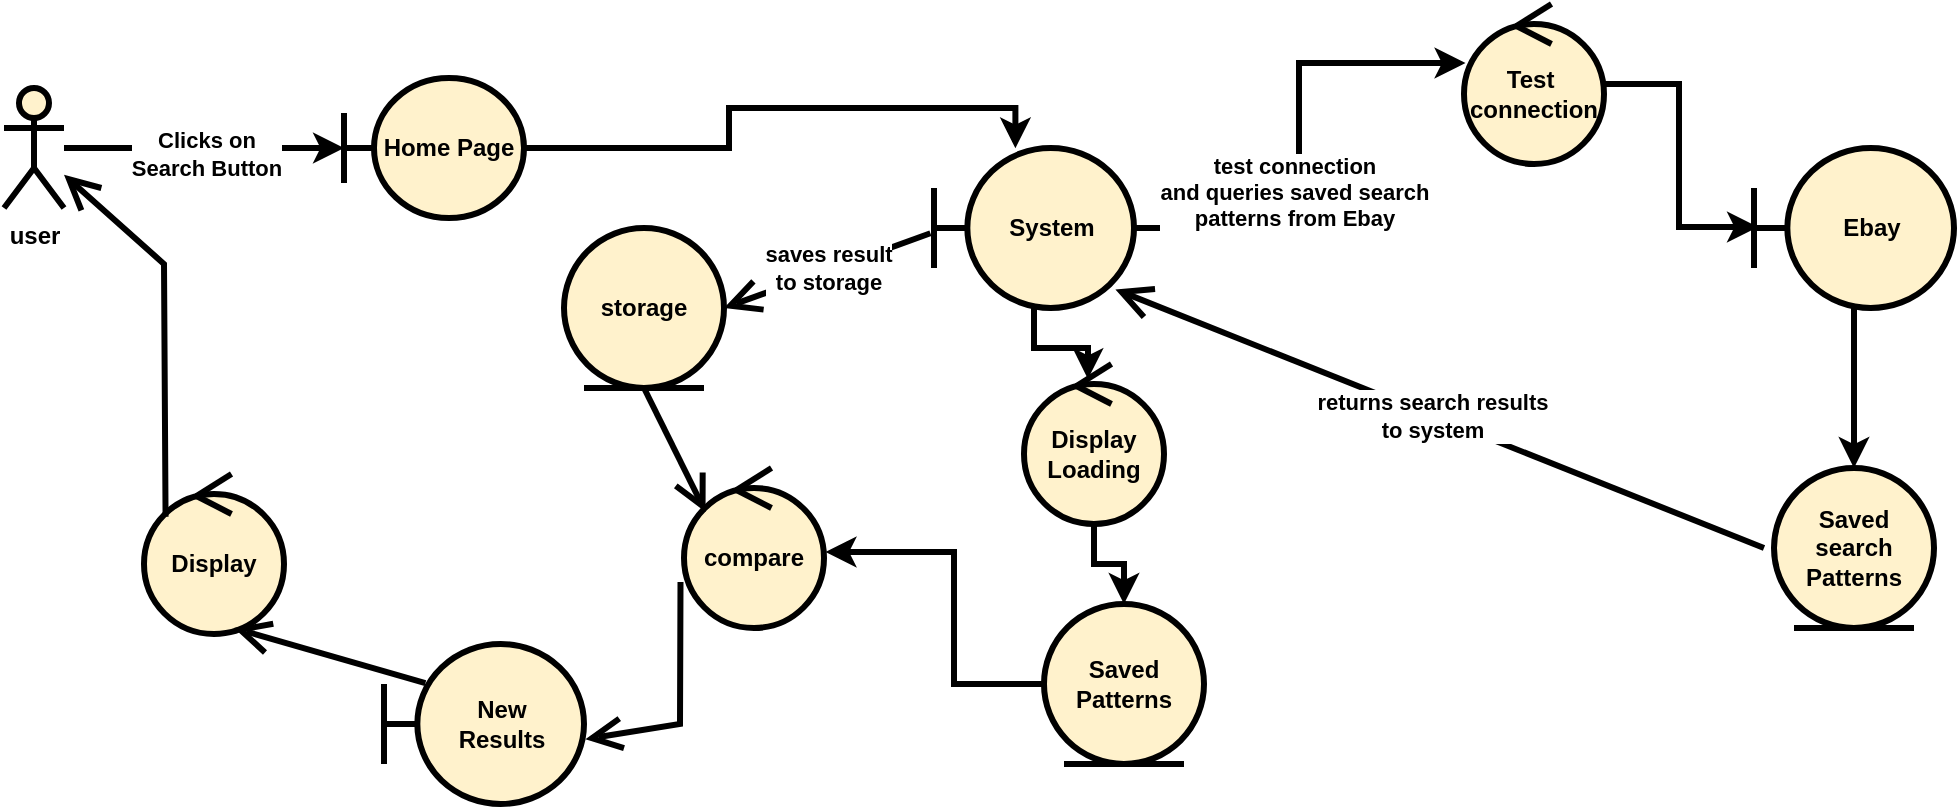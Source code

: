 <mxfile version="18.0.2" pages="5"><diagram id="x_CYEXzW07FHritTX3QK" name="Page-1"><mxGraphModel dx="946" dy="594" grid="1" gridSize="10" guides="1" tooltips="1" connect="1" arrows="1" fold="1" page="1" pageScale="1" pageWidth="1100" pageHeight="850" math="0" shadow="0"><root><mxCell id="0"/><mxCell id="1" parent="0"/><mxCell id="z4g5vHlSGm-Wuk-CDGT--42" style="edgeStyle=orthogonalEdgeStyle;rounded=0;orthogonalLoop=1;jettySize=auto;html=1;strokeWidth=3;" parent="1" source="z4g5vHlSGm-Wuk-CDGT--1" target="z4g5vHlSGm-Wuk-CDGT--2" edge="1"><mxGeometry relative="1" as="geometry"/></mxCell><mxCell id="z4g5vHlSGm-Wuk-CDGT--43" value="Clicks on&lt;br&gt;Search Button" style="edgeLabel;html=1;align=center;verticalAlign=middle;resizable=0;points=[];fontStyle=1" parent="z4g5vHlSGm-Wuk-CDGT--42" vertex="1" connectable="0"><mxGeometry x="0.029" y="-3" relative="1" as="geometry"><mxPoint x="-1" as="offset"/></mxGeometry></mxCell><mxCell id="z4g5vHlSGm-Wuk-CDGT--1" value="user" style="shape=umlActor;verticalLabelPosition=bottom;verticalAlign=top;html=1;strokeWidth=3;fontSize=12;fontStyle=1;fillColor=#fff2cc;strokeColor=#000000;" parent="1" vertex="1"><mxGeometry x="60" y="152" width="30" height="60" as="geometry"/></mxCell><mxCell id="z4g5vHlSGm-Wuk-CDGT--44" style="edgeStyle=orthogonalEdgeStyle;rounded=0;orthogonalLoop=1;jettySize=auto;html=1;entryX=0.407;entryY=0.002;entryDx=0;entryDy=0;entryPerimeter=0;strokeWidth=3;" parent="1" source="z4g5vHlSGm-Wuk-CDGT--2" target="z4g5vHlSGm-Wuk-CDGT--9" edge="1"><mxGeometry relative="1" as="geometry"/></mxCell><mxCell id="z4g5vHlSGm-Wuk-CDGT--2" value="Home Page" style="shape=umlBoundary;whiteSpace=wrap;html=1;strokeWidth=3;fontStyle=1;fillColor=#fff2cc;strokeColor=#000000;" parent="1" vertex="1"><mxGeometry x="230" y="147" width="90" height="70" as="geometry"/></mxCell><mxCell id="z4g5vHlSGm-Wuk-CDGT--5" value="Display" style="ellipse;shape=umlControl;whiteSpace=wrap;html=1;strokeWidth=3;fontStyle=1;fillColor=#fff2cc;strokeColor=#000000;" parent="1" vertex="1"><mxGeometry x="130" y="345" width="70" height="80" as="geometry"/></mxCell><mxCell id="z4g5vHlSGm-Wuk-CDGT--6" value="New&lt;br&gt;Results" style="shape=umlBoundary;whiteSpace=wrap;html=1;strokeWidth=3;fontStyle=1;fillColor=#fff2cc;strokeColor=#000000;" parent="1" vertex="1"><mxGeometry x="250" y="430" width="100" height="80" as="geometry"/></mxCell><mxCell id="z4g5vHlSGm-Wuk-CDGT--37" style="edgeStyle=orthogonalEdgeStyle;rounded=0;orthogonalLoop=1;jettySize=auto;html=1;entryX=1.011;entryY=0.525;entryDx=0;entryDy=0;entryPerimeter=0;exitX=0;exitY=0.5;exitDx=0;exitDy=0;strokeWidth=3;" parent="1" source="z4g5vHlSGm-Wuk-CDGT--7" target="z4g5vHlSGm-Wuk-CDGT--11" edge="1"><mxGeometry relative="1" as="geometry"><Array as="points"><mxPoint x="535" y="450"/><mxPoint x="535" y="384"/></Array></mxGeometry></mxCell><mxCell id="z4g5vHlSGm-Wuk-CDGT--7" value="Saved Patterns" style="ellipse;shape=umlEntity;whiteSpace=wrap;html=1;strokeWidth=3;fontStyle=1;fillColor=#fff2cc;strokeColor=#000000;" parent="1" vertex="1"><mxGeometry x="580" y="410" width="80" height="80" as="geometry"/></mxCell><mxCell id="z4g5vHlSGm-Wuk-CDGT--31" style="edgeStyle=orthogonalEdgeStyle;rounded=0;orthogonalLoop=1;jettySize=auto;html=1;entryX=0.011;entryY=0.369;entryDx=0;entryDy=0;entryPerimeter=0;strokeWidth=3;" parent="1" source="z4g5vHlSGm-Wuk-CDGT--9" target="z4g5vHlSGm-Wuk-CDGT--23" edge="1"><mxGeometry relative="1" as="geometry"/></mxCell><mxCell id="vdr6KGcak5uWgUdlEbpT-2" value="test connection&lt;br&gt;and queries saved search&lt;br&gt;patterns from Ebay" style="edgeLabel;html=1;align=center;verticalAlign=middle;resizable=0;points=[];fontStyle=1" parent="z4g5vHlSGm-Wuk-CDGT--31" vertex="1" connectable="0"><mxGeometry x="-0.186" y="3" relative="1" as="geometry"><mxPoint as="offset"/></mxGeometry></mxCell><mxCell id="qxGPHV0xecfDQKTMEmm0-2" style="edgeStyle=orthogonalEdgeStyle;rounded=0;orthogonalLoop=1;jettySize=auto;html=1;entryX=0.457;entryY=0.094;entryDx=0;entryDy=0;entryPerimeter=0;strokeWidth=3;" parent="1" source="z4g5vHlSGm-Wuk-CDGT--9" target="qxGPHV0xecfDQKTMEmm0-1" edge="1"><mxGeometry relative="1" as="geometry"/></mxCell><mxCell id="z4g5vHlSGm-Wuk-CDGT--9" value="System&lt;span style=&quot;color: rgba(0 , 0 , 0 , 0) ; font-family: monospace ; font-size: 0px&quot;&gt;%3CmxGraphModel%3E%3Croot%3E%3CmxCell%20id%3D%220%22%2F%3E%3CmxCell%20id%3D%221%22%20parent%3D%220%22%2F%3E%3CmxCell%20id%3D%222%22%20value%3D%22Display%22%20style%3D%22ellipse%3Bshape%3DumlControl%3BwhiteSpace%3Dwrap%3Bhtml%3D1%3B%22%20vertex%3D%221%22%20parent%3D%221%22%3E%3CmxGeometry%20x%3D%22110%22%20y%3D%22470%22%20width%3D%2270%22%20height%3D%2280%22%20as%3D%22geometry%22%2F%3E%3C%2FmxCell%3E%3C%2Froot%3E%3C%2FmxGraphModel%3E&lt;/span&gt;" style="shape=umlBoundary;whiteSpace=wrap;html=1;strokeWidth=3;fontStyle=1;fillColor=#fff2cc;strokeColor=#000000;" parent="1" vertex="1"><mxGeometry x="525" y="182" width="100" height="80" as="geometry"/></mxCell><mxCell id="z4g5vHlSGm-Wuk-CDGT--11" value="compare" style="ellipse;shape=umlControl;whiteSpace=wrap;html=1;strokeWidth=3;fontStyle=1;fillColor=#fff2cc;strokeColor=#000000;" parent="1" vertex="1"><mxGeometry x="400" y="342" width="70" height="80" as="geometry"/></mxCell><mxCell id="z4g5vHlSGm-Wuk-CDGT--21" value="Saved&lt;br&gt;search Patterns" style="ellipse;shape=umlEntity;whiteSpace=wrap;html=1;strokeWidth=3;fontStyle=1;fillColor=#fff2cc;strokeColor=#000000;" parent="1" vertex="1"><mxGeometry x="945" y="342" width="80" height="80" as="geometry"/></mxCell><mxCell id="z4g5vHlSGm-Wuk-CDGT--30" style="edgeStyle=orthogonalEdgeStyle;rounded=0;orthogonalLoop=1;jettySize=auto;html=1;entryX=0.02;entryY=0.494;entryDx=0;entryDy=0;entryPerimeter=0;strokeWidth=3;" parent="1" source="z4g5vHlSGm-Wuk-CDGT--23" target="z4g5vHlSGm-Wuk-CDGT--26" edge="1"><mxGeometry relative="1" as="geometry"/></mxCell><mxCell id="z4g5vHlSGm-Wuk-CDGT--23" value="Test&amp;nbsp;&lt;br&gt;connection" style="ellipse;shape=umlControl;whiteSpace=wrap;html=1;strokeWidth=3;fontStyle=1;fillColor=#fff2cc;strokeColor=#000000;" parent="1" vertex="1"><mxGeometry x="790" y="110" width="70" height="80" as="geometry"/></mxCell><mxCell id="z4g5vHlSGm-Wuk-CDGT--29" style="edgeStyle=orthogonalEdgeStyle;rounded=0;orthogonalLoop=1;jettySize=auto;html=1;entryX=0.5;entryY=0;entryDx=0;entryDy=0;strokeWidth=3;" parent="1" source="z4g5vHlSGm-Wuk-CDGT--26" target="z4g5vHlSGm-Wuk-CDGT--21" edge="1"><mxGeometry relative="1" as="geometry"/></mxCell><mxCell id="z4g5vHlSGm-Wuk-CDGT--26" value="Ebay" style="shape=umlBoundary;whiteSpace=wrap;html=1;strokeWidth=3;fontStyle=1;fillColor=#fff2cc;strokeColor=#000000;" parent="1" vertex="1"><mxGeometry x="935" y="182" width="100" height="80" as="geometry"/></mxCell><mxCell id="z4g5vHlSGm-Wuk-CDGT--33" value="" style="endArrow=open;endFill=1;endSize=12;html=1;rounded=0;entryX=0.907;entryY=0.884;entryDx=0;entryDy=0;entryPerimeter=0;strokeWidth=3;" parent="1" target="z4g5vHlSGm-Wuk-CDGT--9" edge="1"><mxGeometry width="160" relative="1" as="geometry"><mxPoint x="940" y="382" as="sourcePoint"/><mxPoint x="890" y="342" as="targetPoint"/></mxGeometry></mxCell><mxCell id="z4g5vHlSGm-Wuk-CDGT--34" value="returns search results&lt;br&gt;to system" style="edgeLabel;html=1;align=center;verticalAlign=middle;resizable=0;points=[];fontStyle=1" parent="z4g5vHlSGm-Wuk-CDGT--33" vertex="1" connectable="0"><mxGeometry x="0.029" relative="1" as="geometry"><mxPoint as="offset"/></mxGeometry></mxCell><mxCell id="z4g5vHlSGm-Wuk-CDGT--35" value="storage" style="ellipse;shape=umlEntity;whiteSpace=wrap;html=1;strokeWidth=3;fontStyle=1;fillColor=#fff2cc;strokeColor=#000000;" parent="1" vertex="1"><mxGeometry x="340" y="222" width="80" height="80" as="geometry"/></mxCell><mxCell id="z4g5vHlSGm-Wuk-CDGT--36" value="" style="endArrow=open;endFill=1;endSize=12;html=1;rounded=0;exitX=-0.018;exitY=0.533;exitDx=0;exitDy=0;exitPerimeter=0;entryX=1;entryY=0.5;entryDx=0;entryDy=0;strokeWidth=3;" parent="1" source="z4g5vHlSGm-Wuk-CDGT--9" target="z4g5vHlSGm-Wuk-CDGT--35" edge="1"><mxGeometry width="160" relative="1" as="geometry"><mxPoint x="360" y="400.75" as="sourcePoint"/><mxPoint x="520" y="400.75" as="targetPoint"/></mxGeometry></mxCell><mxCell id="z4g5vHlSGm-Wuk-CDGT--41" value="saves result&lt;br&gt;to storage" style="edgeLabel;html=1;align=center;verticalAlign=middle;resizable=0;points=[];fontStyle=1" parent="z4g5vHlSGm-Wuk-CDGT--36" vertex="1" connectable="0"><mxGeometry x="-0.015" y="-1" relative="1" as="geometry"><mxPoint as="offset"/></mxGeometry></mxCell><mxCell id="z4g5vHlSGm-Wuk-CDGT--38" value="" style="endArrow=open;endFill=1;endSize=12;html=1;rounded=0;exitX=0.5;exitY=1;exitDx=0;exitDy=0;entryX=0.154;entryY=0.275;entryDx=0;entryDy=0;entryPerimeter=0;strokeWidth=3;" parent="1" source="z4g5vHlSGm-Wuk-CDGT--35" target="z4g5vHlSGm-Wuk-CDGT--11" edge="1"><mxGeometry width="160" relative="1" as="geometry"><mxPoint x="400" y="392" as="sourcePoint"/><mxPoint x="280" y="382" as="targetPoint"/></mxGeometry></mxCell><mxCell id="z4g5vHlSGm-Wuk-CDGT--39" value="" style="endArrow=open;endFill=1;endSize=12;html=1;rounded=0;exitX=-0.025;exitY=0.712;exitDx=0;exitDy=0;exitPerimeter=0;entryX=1.007;entryY=0.595;entryDx=0;entryDy=0;entryPerimeter=0;strokeWidth=3;" parent="1" source="z4g5vHlSGm-Wuk-CDGT--11" target="z4g5vHlSGm-Wuk-CDGT--6" edge="1"><mxGeometry width="160" relative="1" as="geometry"><mxPoint x="330" y="472" as="sourcePoint"/><mxPoint x="320" y="412" as="targetPoint"/><Array as="points"><mxPoint x="398" y="470"/></Array></mxGeometry></mxCell><mxCell id="z4g5vHlSGm-Wuk-CDGT--40" value="" style="endArrow=open;endFill=1;endSize=12;html=1;rounded=0;exitX=0.154;exitY=0.267;exitDx=0;exitDy=0;exitPerimeter=0;strokeWidth=3;" parent="1" source="z4g5vHlSGm-Wuk-CDGT--5" target="z4g5vHlSGm-Wuk-CDGT--1" edge="1"><mxGeometry width="160" relative="1" as="geometry"><mxPoint x="237.48" y="582" as="sourcePoint"/><mxPoint x="190" y="452" as="targetPoint"/><Array as="points"><mxPoint x="140" y="240"/></Array></mxGeometry></mxCell><mxCell id="y12i2dQKoH5CqLZZxqid-1" value="" style="endArrow=open;endFill=1;endSize=12;html=1;rounded=0;exitX=0.207;exitY=0.244;exitDx=0;exitDy=0;exitPerimeter=0;strokeWidth=3;" parent="1" source="z4g5vHlSGm-Wuk-CDGT--6" edge="1"><mxGeometry width="160" relative="1" as="geometry"><mxPoint x="230.0" y="576.36" as="sourcePoint"/><mxPoint x="174.924" y="422" as="targetPoint"/></mxGeometry></mxCell><mxCell id="qxGPHV0xecfDQKTMEmm0-3" style="edgeStyle=orthogonalEdgeStyle;rounded=0;orthogonalLoop=1;jettySize=auto;html=1;entryX=0.5;entryY=0;entryDx=0;entryDy=0;strokeWidth=3;" parent="1" source="qxGPHV0xecfDQKTMEmm0-1" target="z4g5vHlSGm-Wuk-CDGT--7" edge="1"><mxGeometry relative="1" as="geometry"/></mxCell><mxCell id="qxGPHV0xecfDQKTMEmm0-1" value="Display&lt;br&gt;Loading" style="ellipse;shape=umlControl;whiteSpace=wrap;html=1;strokeWidth=3;fontStyle=1;fillColor=#fff2cc;strokeColor=#000000;" parent="1" vertex="1"><mxGeometry x="570" y="290" width="70" height="80" as="geometry"/></mxCell></root></mxGraphModel></diagram><diagram id="xZrsAzqMU52ABbMPJ5Lj" name="Page-2"><mxGraphModel dx="3166" dy="1133" grid="1" gridSize="10" guides="1" tooltips="1" connect="1" arrows="1" fold="1" page="1" pageScale="1" pageWidth="1100" pageHeight="850" math="0" shadow="0"><root><mxCell id="0"/><mxCell id="1" parent="0"/><mxCell id="hCvBYXw1CmMRX-Bej5uW-1" style="edgeStyle=orthogonalEdgeStyle;rounded=0;orthogonalLoop=1;jettySize=auto;html=1;strokeColor=#0000FF;strokeWidth=3;fontStyle=1" parent="1" source="hCvBYXw1CmMRX-Bej5uW-3" target="hCvBYXw1CmMRX-Bej5uW-5" edge="1"><mxGeometry relative="1" as="geometry"><Array as="points"><mxPoint x="-240" y="260"/><mxPoint x="-240" y="180"/></Array></mxGeometry></mxCell><mxCell id="hCvBYXw1CmMRX-Bej5uW-2" value="Clicks on&lt;br style=&quot;font-size: 13px;&quot;&gt;Search Button" style="edgeLabel;html=1;align=center;verticalAlign=middle;resizable=0;points=[];fontStyle=1;fontSize=13;" parent="hCvBYXw1CmMRX-Bej5uW-1" vertex="1" connectable="0"><mxGeometry x="0.029" y="-3" relative="1" as="geometry"><mxPoint x="-1" as="offset"/></mxGeometry></mxCell><mxCell id="AaQNMlsfjiNk-7SqnIEy-13" style="edgeStyle=orthogonalEdgeStyle;rounded=0;orthogonalLoop=1;jettySize=auto;html=1;entryX=1.011;entryY=0.531;entryDx=0;entryDy=0;entryPerimeter=0;strokeColor=#0000FF;strokeWidth=3;fontStyle=1" parent="1" source="hCvBYXw1CmMRX-Bej5uW-3" target="hCvBYXw1CmMRX-Bej5uW-6" edge="1"><mxGeometry relative="1" as="geometry"/></mxCell><mxCell id="hCvBYXw1CmMRX-Bej5uW-3" value="user" style="shape=umlActor;verticalLabelPosition=bottom;verticalAlign=top;html=1;fontSize=13;strokeWidth=3;fillColor=#fff2cc;strokeColor=#000000;fontStyle=1" parent="1" vertex="1"><mxGeometry x="-400" y="280" width="30" height="60" as="geometry"/></mxCell><mxCell id="hCvBYXw1CmMRX-Bej5uW-4" style="edgeStyle=orthogonalEdgeStyle;rounded=0;orthogonalLoop=1;jettySize=auto;html=1;entryX=0.407;entryY=0.002;entryDx=0;entryDy=0;entryPerimeter=0;strokeColor=#0000FF;strokeWidth=3;fontStyle=1" parent="1" source="hCvBYXw1CmMRX-Bej5uW-5" target="hCvBYXw1CmMRX-Bej5uW-13" edge="1"><mxGeometry relative="1" as="geometry"/></mxCell><mxCell id="hCvBYXw1CmMRX-Bej5uW-5" value="Home Page" style="shape=umlBoundary;whiteSpace=wrap;html=1;strokeWidth=3;fontStyle=1;fillColor=#fff2cc;strokeColor=#000000;fontSize=13;" parent="1" vertex="1"><mxGeometry x="-210" y="140" width="90" height="70" as="geometry"/></mxCell><mxCell id="AaQNMlsfjiNk-7SqnIEy-6" style="edgeStyle=orthogonalEdgeStyle;rounded=0;orthogonalLoop=1;jettySize=auto;html=1;entryX=0.511;entryY=1.023;entryDx=0;entryDy=0;entryPerimeter=0;strokeColor=#0000FF;strokeWidth=3;" parent="1" source="hCvBYXw1CmMRX-Bej5uW-6" target="hCvBYXw1CmMRX-Bej5uW-17" edge="1"><mxGeometry relative="1" as="geometry"><Array as="points"><mxPoint x="-485" y="620"/><mxPoint x="576" y="620"/></Array></mxGeometry></mxCell><mxCell id="AaQNMlsfjiNk-7SqnIEy-8" value="Close connection with Ebay" style="edgeLabel;html=1;align=center;verticalAlign=middle;resizable=0;points=[];fontStyle=1;fontSize=13;" parent="AaQNMlsfjiNk-7SqnIEy-6" vertex="1" connectable="0"><mxGeometry x="-0.028" y="-2" relative="1" as="geometry"><mxPoint x="-1" as="offset"/></mxGeometry></mxCell><mxCell id="hCvBYXw1CmMRX-Bej5uW-6" value="abort" style="ellipse;shape=umlControl;whiteSpace=wrap;html=1;strokeWidth=3;fontStyle=1;fillColor=#fff2cc;strokeColor=#000000;fontSize=13;" parent="1" vertex="1"><mxGeometry x="-520" y="420" width="70" height="80" as="geometry"/></mxCell><mxCell id="hCvBYXw1CmMRX-Bej5uW-9" value="Saved Patterns" style="ellipse;shape=umlEntity;whiteSpace=wrap;html=1;strokeWidth=3;fontStyle=1;fillColor=#fff2cc;strokeColor=#000000;fontSize=13;" parent="1" vertex="1"><mxGeometry x="40" y="370" width="80" height="80" as="geometry"/></mxCell><mxCell id="hCvBYXw1CmMRX-Bej5uW-12" style="edgeStyle=orthogonalEdgeStyle;rounded=0;orthogonalLoop=1;jettySize=auto;html=1;entryX=0.011;entryY=0.369;entryDx=0;entryDy=0;entryPerimeter=0;strokeColor=#FF3333;strokeWidth=3;" parent="1" source="hCvBYXw1CmMRX-Bej5uW-13" target="hCvBYXw1CmMRX-Bej5uW-17" edge="1"><mxGeometry relative="1" as="geometry"/></mxCell><mxCell id="AaQNMlsfjiNk-7SqnIEy-4" style="edgeStyle=orthogonalEdgeStyle;rounded=0;orthogonalLoop=1;jettySize=auto;html=1;entryX=1.027;entryY=0.604;entryDx=0;entryDy=0;entryPerimeter=0;strokeColor=#0000FF;strokeWidth=3;fontStyle=1;exitX=0.719;exitY=0.979;exitDx=0;exitDy=0;exitPerimeter=0;" parent="1" source="hCvBYXw1CmMRX-Bej5uW-13" target="AaQNMlsfjiNk-7SqnIEy-3" edge="1"><mxGeometry relative="1" as="geometry"><Array as="points"><mxPoint x="382" y="335"/><mxPoint x="410" y="335"/><mxPoint x="410" y="418"/></Array></mxGeometry></mxCell><mxCell id="hCvBYXw1CmMRX-Bej5uW-13" value="System" style="shape=umlBoundary;whiteSpace=wrap;html=1;strokeWidth=3;fontStyle=1;fillColor=#fff2cc;strokeColor=#000000;fontSize=13;" parent="1" vertex="1"><mxGeometry x="310" y="220" width="100" height="80" as="geometry"/></mxCell><mxCell id="hCvBYXw1CmMRX-Bej5uW-16" style="edgeStyle=orthogonalEdgeStyle;rounded=0;orthogonalLoop=1;jettySize=auto;html=1;entryX=0.6;entryY=0;entryDx=0;entryDy=0;entryPerimeter=0;strokeColor=#66CC00;strokeWidth=3;" parent="1" source="hCvBYXw1CmMRX-Bej5uW-17" target="hCvBYXw1CmMRX-Bej5uW-19" edge="1"><mxGeometry relative="1" as="geometry"><mxPoint x="720" y="280" as="targetPoint"/></mxGeometry></mxCell><mxCell id="9VOhf2wVvMzyH093N7_0-1" value="system queries&amp;nbsp;&lt;br style=&quot;font-size: 13px;&quot;&gt;saved search patterns&amp;nbsp;&lt;br style=&quot;font-size: 13px;&quot;&gt;from Ebay" style="edgeLabel;html=1;align=center;verticalAlign=middle;resizable=0;points=[];fontStyle=1;fontSize=13;" parent="hCvBYXw1CmMRX-Bej5uW-16" vertex="1" connectable="0"><mxGeometry x="-0.221" y="-1" relative="1" as="geometry"><mxPoint x="-1" as="offset"/></mxGeometry></mxCell><mxCell id="AaQNMlsfjiNk-7SqnIEy-9" style="edgeStyle=orthogonalEdgeStyle;rounded=0;orthogonalLoop=1;jettySize=auto;html=1;entryX=1.007;entryY=0.445;entryDx=0;entryDy=0;entryPerimeter=0;strokeColor=#FF3333;strokeWidth=3;" parent="1" source="hCvBYXw1CmMRX-Bej5uW-17" target="hCvBYXw1CmMRX-Bej5uW-30" edge="1"><mxGeometry relative="1" as="geometry"><Array as="points"><mxPoint x="510" y="190"/><mxPoint x="510" y="546"/></Array></mxGeometry></mxCell><mxCell id="AaQNMlsfjiNk-7SqnIEy-10" value="Due to no connection, system aborts&amp;nbsp;" style="edgeLabel;html=1;align=center;verticalAlign=middle;resizable=0;points=[];fontStyle=1;fontSize=13;" parent="AaQNMlsfjiNk-7SqnIEy-9" vertex="1" connectable="0"><mxGeometry x="0.32" y="3" relative="1" as="geometry"><mxPoint x="-1" as="offset"/></mxGeometry></mxCell><mxCell id="hCvBYXw1CmMRX-Bej5uW-17" value="Test&amp;nbsp;&lt;br style=&quot;font-size: 11px;&quot;&gt;connection" style="ellipse;shape=umlControl;whiteSpace=wrap;html=1;strokeWidth=3;fontStyle=1;fillColor=#fff2cc;strokeColor=#000000;fontSize=11;" parent="1" vertex="1"><mxGeometry x="540" y="150" width="70" height="80" as="geometry"/></mxCell><mxCell id="9VOhf2wVvMzyH093N7_0-4" style="edgeStyle=orthogonalEdgeStyle;rounded=0;orthogonalLoop=1;jettySize=auto;html=1;entryX=1.011;entryY=0.633;entryDx=0;entryDy=0;entryPerimeter=0;strokeColor=#66CC00;strokeWidth=3;" parent="1" source="hCvBYXw1CmMRX-Bej5uW-19" target="9VOhf2wVvMzyH093N7_0-2" edge="1"><mxGeometry relative="1" as="geometry"/></mxCell><mxCell id="hCvBYXw1CmMRX-Bej5uW-19" value="Ebay" style="shape=umlBoundary;whiteSpace=wrap;html=1;strokeWidth=3;fontStyle=1;fillColor=#fff2cc;strokeColor=#000000;fontSize=13;" parent="1" vertex="1"><mxGeometry x="670" y="290" width="100" height="80" as="geometry"/></mxCell><mxCell id="hCvBYXw1CmMRX-Bej5uW-22" value="storage" style="ellipse;shape=umlEntity;whiteSpace=wrap;html=1;strokeWidth=3;fontStyle=1;fillColor=#fff2cc;strokeColor=#000000;fontSize=13;" parent="1" vertex="1"><mxGeometry x="40" y="220" width="80" height="80" as="geometry"/></mxCell><mxCell id="hCvBYXw1CmMRX-Bej5uW-23" value="" style="endArrow=open;endFill=1;endSize=12;html=1;rounded=0;exitX=-0.018;exitY=0.533;exitDx=0;exitDy=0;exitPerimeter=0;entryX=1;entryY=0.5;entryDx=0;entryDy=0;strokeWidth=3;fontStyle=1" parent="1" source="hCvBYXw1CmMRX-Bej5uW-13" target="hCvBYXw1CmMRX-Bej5uW-22" edge="1"><mxGeometry width="160" relative="1" as="geometry"><mxPoint x="-20" y="523.75" as="sourcePoint"/><mxPoint x="140" y="523.75" as="targetPoint"/></mxGeometry></mxCell><mxCell id="hCvBYXw1CmMRX-Bej5uW-24" value="saves result&lt;br style=&quot;font-size: 13px;&quot;&gt;to storage" style="edgeLabel;html=1;align=center;verticalAlign=middle;resizable=0;points=[];fontStyle=1;fontSize=13;" parent="hCvBYXw1CmMRX-Bej5uW-23" vertex="1" connectable="0"><mxGeometry x="-0.015" y="-1" relative="1" as="geometry"><mxPoint as="offset"/></mxGeometry></mxCell><mxCell id="hCvBYXw1CmMRX-Bej5uW-27" value="" style="endArrow=open;endFill=1;endSize=12;html=1;rounded=0;entryX=0.005;entryY=0.322;entryDx=0;entryDy=0;entryPerimeter=0;strokeColor=#0000FF;strokeWidth=3;fontStyle=1" parent="1" source="hCvBYXw1CmMRX-Bej5uW-6" target="hCvBYXw1CmMRX-Bej5uW-5" edge="1"><mxGeometry width="160" relative="1" as="geometry"><mxPoint x="-142.52" y="705" as="sourcePoint"/><mxPoint x="-190" y="575" as="targetPoint"/><Array as="points"><mxPoint x="-485" y="163"/></Array></mxGeometry></mxCell><mxCell id="hCvBYXw1CmMRX-Bej5uW-28" value="" style="endArrow=open;endFill=1;endSize=12;html=1;rounded=0;exitX=0.419;exitY=0.014;exitDx=0;exitDy=0;exitPerimeter=0;strokeColor=#0000FF;strokeWidth=3;" parent="1" source="hCvBYXw1CmMRX-Bej5uW-30" target="AaQNMlsfjiNk-7SqnIEy-11" edge="1"><mxGeometry width="160" relative="1" as="geometry"><mxPoint x="-30" y="595" as="sourcePoint"/><mxPoint x="-100" y="512" as="targetPoint"/></mxGeometry></mxCell><mxCell id="hCvBYXw1CmMRX-Bej5uW-29" value="No search patterns found" style="ellipse;shape=umlControl;whiteSpace=wrap;html=1;strokeWidth=3;fontStyle=1;fillColor=#fff2cc;strokeColor=#000000;fontSize=11;" parent="1" vertex="1"><mxGeometry x="-110" y="320" width="70" height="80" as="geometry"/></mxCell><mxCell id="hCvBYXw1CmMRX-Bej5uW-30" value="Error&amp;nbsp;&lt;br style=&quot;font-size: 13px;&quot;&gt;Message" style="shape=umlBoundary;whiteSpace=wrap;html=1;strokeWidth=3;fontStyle=1;fillColor=#fff2cc;strokeColor=#000000;fontSize=13;" parent="1" vertex="1"><mxGeometry x="-210" y="510" width="100" height="80" as="geometry"/></mxCell><mxCell id="hCvBYXw1CmMRX-Bej5uW-31" value="" style="endArrow=open;endFill=1;endSize=12;html=1;rounded=0;exitX=-0.025;exitY=0.617;exitDx=0;exitDy=0;exitPerimeter=0;entryX=0.59;entryY=-0.004;entryDx=0;entryDy=0;entryPerimeter=0;strokeColor=#0000FF;strokeWidth=3;fontStyle=1" parent="1" source="hCvBYXw1CmMRX-Bej5uW-29" target="hCvBYXw1CmMRX-Bej5uW-30" edge="1"><mxGeometry width="160" relative="1" as="geometry"><mxPoint x="40.3" y="576.2" as="sourcePoint"/><mxPoint x="21.0" y="523.8" as="targetPoint"/></mxGeometry></mxCell><mxCell id="hCvBYXw1CmMRX-Bej5uW-32" value="" style="endArrow=open;endFill=1;endSize=12;html=1;rounded=0;entryX=1.029;entryY=0.555;entryDx=0;entryDy=0;entryPerimeter=0;exitX=0;exitY=0.5;exitDx=0;exitDy=0;strokeColor=#0000FF;strokeWidth=3;fontStyle=1" parent="1" source="hCvBYXw1CmMRX-Bej5uW-9" target="hCvBYXw1CmMRX-Bej5uW-29" edge="1"><mxGeometry width="160" relative="1" as="geometry"><mxPoint x="239" y="658.1" as="sourcePoint"/><mxPoint x="150" y="641.9" as="targetPoint"/></mxGeometry></mxCell><mxCell id="AaQNMlsfjiNk-7SqnIEy-5" style="edgeStyle=orthogonalEdgeStyle;rounded=0;orthogonalLoop=1;jettySize=auto;html=1;strokeColor=#0000FF;strokeWidth=3;fontStyle=1" parent="1" source="AaQNMlsfjiNk-7SqnIEy-3" target="hCvBYXw1CmMRX-Bej5uW-9" edge="1"><mxGeometry relative="1" as="geometry"/></mxCell><mxCell id="AaQNMlsfjiNk-7SqnIEy-3" value="Display&lt;br style=&quot;font-size: 13px;&quot;&gt;Loading" style="ellipse;shape=umlControl;whiteSpace=wrap;html=1;strokeWidth=3;fontStyle=1;fillColor=#fff2cc;strokeColor=#000000;fontSize=13;" parent="1" vertex="1"><mxGeometry x="300" y="370" width="70" height="80" as="geometry"/></mxCell><mxCell id="AaQNMlsfjiNk-7SqnIEy-11" value="Ask user to abort" style="ellipse;shape=umlControl;whiteSpace=wrap;html=1;strokeWidth=3;fontStyle=1;fillColor=#fff2cc;strokeColor=#000000;fontSize=13;" parent="1" vertex="1"><mxGeometry x="-320" y="370" width="70" height="80" as="geometry"/></mxCell><mxCell id="AaQNMlsfjiNk-7SqnIEy-12" value="" style="endArrow=open;endFill=1;endSize=12;html=1;rounded=0;exitX=0.207;exitY=0.234;exitDx=0;exitDy=0;exitPerimeter=0;entryX=1;entryY=1;entryDx=0;entryDy=0;entryPerimeter=0;strokeColor=#0000FF;strokeWidth=3;fontStyle=1" parent="1" source="AaQNMlsfjiNk-7SqnIEy-11" target="hCvBYXw1CmMRX-Bej5uW-3" edge="1"><mxGeometry width="160" relative="1" as="geometry"><mxPoint x="-240.0" y="500.0" as="sourcePoint"/><mxPoint x="-219.9" y="353.64" as="targetPoint"/></mxGeometry></mxCell><mxCell id="9VOhf2wVvMzyH093N7_0-5" style="edgeStyle=orthogonalEdgeStyle;rounded=0;orthogonalLoop=1;jettySize=auto;html=1;entryX=0.57;entryY=1.039;entryDx=0;entryDy=0;entryPerimeter=0;strokeColor=#66CC00;strokeWidth=3;" parent="1" source="9VOhf2wVvMzyH093N7_0-2" target="hCvBYXw1CmMRX-Bej5uW-30" edge="1"><mxGeometry relative="1" as="geometry"><Array as="points"><mxPoint x="665" y="710"/><mxPoint x="-153" y="710"/></Array></mxGeometry></mxCell><mxCell id="9VOhf2wVvMzyH093N7_0-6" value="Aborts and display message to user" style="edgeLabel;html=1;align=center;verticalAlign=middle;resizable=0;points=[];fontStyle=1;fontSize=13;" parent="9VOhf2wVvMzyH093N7_0-5" vertex="1" connectable="0"><mxGeometry x="-0.019" y="1" relative="1" as="geometry"><mxPoint x="-1" as="offset"/></mxGeometry></mxCell><mxCell id="9VOhf2wVvMzyH093N7_0-2" value="display&lt;br style=&quot;font-size: 11px;&quot;&gt;Failed connection to Ebay" style="ellipse;shape=umlControl;whiteSpace=wrap;html=1;strokeWidth=3;fontStyle=1;fillColor=#fff2cc;strokeColor=#000000;fontSize=11;" parent="1" vertex="1"><mxGeometry x="630" y="420" width="70" height="80" as="geometry"/></mxCell></root></mxGraphModel></diagram><diagram id="l79FYOkQedztVtz-gHLU" name="Page-3"><mxGraphModel dx="2066" dy="1133" grid="1" gridSize="10" guides="1" tooltips="1" connect="1" arrows="1" fold="1" page="1" pageScale="1" pageWidth="1100" pageHeight="850" math="0" shadow="0"><root><mxCell id="0"/><mxCell id="1" parent="0"/><mxCell id="xkl-Z36JtMKW6QRnXXfs-1" value="SearchPattern" style="swimlane;childLayout=stackLayout;horizontal=1;startSize=30;horizontalStack=0;rounded=1;fontSize=16;fontStyle=1;strokeWidth=2;resizeParent=0;resizeLast=1;shadow=0;dashed=0;align=center;" parent="1" vertex="1"><mxGeometry x="80" y="80" width="520" height="480" as="geometry"/></mxCell><mxCell id="xkl-Z36JtMKW6QRnXXfs-2" value="&#10;    + name: String&#10;&#10;    + keywords: String&#10;&#10;    + category: enum(All Categories,&#10;                                    Antique,&#10;                                    Art,&#10;                                    Baby,&#10;                                    Books,&#10;                                    Business &amp; Industrial,&#10;                                    cameras &amp; Photo,&#10;                                    Cell Phones  &amp; Accessories,&#10;                                    Coins &amp; Paper Money,&#10;                                    Collectibles )&#10;&#10;    + condition: enum(New, Used, not specified)&#10;&#10;    + price: pair( int, int )&#10;    &#10;    + delivery: enum(free shipping, expedited shipping, free in-store pickup)&#10;&#10;    + itemLocation: enum(Worldwide, US only, north America, on Ebay.com)&#10;&#10;    + lastUpdateTime: LocalTime" style="align=left;strokeColor=none;fillColor=none;spacingLeft=4;fontSize=14;verticalAlign=top;resizable=0;rotatable=0;part=1;fontStyle=1" parent="xkl-Z36JtMKW6QRnXXfs-1" vertex="1"><mxGeometry y="30" width="520" height="450" as="geometry"/></mxCell><mxCell id="xkl-Z36JtMKW6QRnXXfs-18" value="SearchResult" style="swimlane;childLayout=stackLayout;horizontal=1;startSize=30;horizontalStack=0;rounded=1;fontSize=16;fontStyle=1;strokeWidth=2;resizeParent=0;resizeLast=1;shadow=0;dashed=0;align=center;" parent="1" vertex="1"><mxGeometry x="870" y="226.25" width="460" height="187.5" as="geometry"/></mxCell><mxCell id="xkl-Z36JtMKW6QRnXXfs-19" value="&#10;    + columnName: {&quot;#&quot;, &quot;Title&quot;, &quot;Price&quot;, &quot;Current bid&quot;, &quot;Shipping&quot;}&#10;&#10;    + allResults: String [ ] [ ]&#10;&#10;    + patternToResult: Map&lt; String, String [ ] [ ] &gt;&#10;&#10;    + currentSearchPattern: String&#10;&#10;&#10;&#10;    " style="align=left;strokeColor=none;fillColor=none;spacingLeft=4;fontSize=14;verticalAlign=top;resizable=0;rotatable=0;part=1;fontStyle=1" parent="xkl-Z36JtMKW6QRnXXfs-18" vertex="1"><mxGeometry y="30" width="460" height="157.5" as="geometry"/></mxCell><mxCell id="T53NO4S2abZzGKsMd6KR-1" value="Relation" style="endArrow=open;html=1;endSize=12;startArrow=diamondThin;startSize=14;startFill=0;edgeStyle=orthogonalEdgeStyle;rounded=0;fontSize=13;strokeColor=#000000;strokeWidth=3;exitX=0.001;exitY=0.455;exitDx=0;exitDy=0;exitPerimeter=0;entryX=0.999;entryY=0.488;entryDx=0;entryDy=0;entryPerimeter=0;" parent="1" source="xkl-Z36JtMKW6QRnXXfs-19" target="xkl-Z36JtMKW6QRnXXfs-2" edge="1"><mxGeometry relative="1" as="geometry"><mxPoint x="630" y="380" as="sourcePoint"/><mxPoint x="790" y="380" as="targetPoint"/></mxGeometry></mxCell><mxCell id="T53NO4S2abZzGKsMd6KR-2" value="0..n" style="edgeLabel;resizable=0;html=1;align=left;verticalAlign=top;fontSize=13;strokeColor=#000000;strokeWidth=3;" parent="T53NO4S2abZzGKsMd6KR-1" connectable="0" vertex="1"><mxGeometry x="-1" relative="1" as="geometry"><mxPoint x="-46" as="offset"/></mxGeometry></mxCell><mxCell id="T53NO4S2abZzGKsMd6KR-3" value="1" style="edgeLabel;resizable=0;html=1;align=right;verticalAlign=top;fontSize=13;strokeColor=#000000;strokeWidth=3;" parent="T53NO4S2abZzGKsMd6KR-1" connectable="0" vertex="1"><mxGeometry x="1" relative="1" as="geometry"><mxPoint x="41" as="offset"/></mxGeometry></mxCell></root></mxGraphModel></diagram><diagram id="eKSf14rq6ooXVW303h6K" name="Page-4"><mxGraphModel dx="946" dy="594" grid="1" gridSize="10" guides="1" tooltips="1" connect="1" arrows="1" fold="1" page="1" pageScale="1" pageWidth="1100" pageHeight="850" math="0" shadow="0"><root><mxCell id="0"/><mxCell id="1" parent="0"/><mxCell id="HKus8SUsYNEm6CpB1HHQ-1" value="" style="shape=umlActor;verticalLabelPosition=bottom;verticalAlign=top;html=1;fontStyle=1;fontSize=13;strokeWidth=3;fillColor=#fff2cc;strokeColor=#000000;shadow=0;sketch=0;" parent="1" vertex="1"><mxGeometry x="80" y="350" width="30" height="60" as="geometry"/></mxCell><mxCell id="HKus8SUsYNEm6CpB1HHQ-2" value="Search&lt;br style=&quot;font-size: 13px;&quot;&gt;Result&lt;br style=&quot;font-size: 13px;&quot;&gt;Window" style="shape=umlBoundary;whiteSpace=wrap;html=1;fontStyle=1;fontSize=13;fillColor=#fff2cc;strokeColor=#000000;strokeWidth=3;" parent="1" vertex="1"><mxGeometry x="220" y="230" width="110" height="90" as="geometry"/></mxCell><mxCell id="HKus8SUsYNEm6CpB1HHQ-3" value="compare&lt;br&gt;fresh&lt;br&gt;results" style="ellipse;shape=umlControl;whiteSpace=wrap;html=1;fontStyle=1;fontSize=13;fillColor=#fff2cc;strokeColor=#000000;strokeWidth=3;" parent="1" vertex="1"><mxGeometry x="560" y="110" width="70" height="80" as="geometry"/></mxCell><mxCell id="HKus8SUsYNEm6CpB1HHQ-4" value="Test&amp;nbsp;&lt;br style=&quot;font-size: 13px;&quot;&gt;connection" style="ellipse;shape=umlControl;whiteSpace=wrap;html=1;fontStyle=1;fontSize=13;fillColor=#fff2cc;strokeColor=#000000;strokeWidth=3;" parent="1" vertex="1"><mxGeometry x="780" y="420" width="90" height="100" as="geometry"/></mxCell><mxCell id="HKus8SUsYNEm6CpB1HHQ-5" value="storage" style="ellipse;shape=umlEntity;whiteSpace=wrap;html=1;fontStyle=1;fontSize=13;fillColor=#fff2cc;strokeColor=#000000;strokeWidth=3;" parent="1" vertex="1"><mxGeometry x="680" y="130" width="80" height="80" as="geometry"/></mxCell><mxCell id="HKus8SUsYNEm6CpB1HHQ-6" value="System" style="ellipse;shape=umlEntity;whiteSpace=wrap;html=1;fontStyle=1;fontSize=13;fillColor=#fff2cc;strokeColor=#000000;strokeWidth=3;" parent="1" vertex="1"><mxGeometry x="570" y="370" width="95" height="90" as="geometry"/></mxCell><mxCell id="HKus8SUsYNEm6CpB1HHQ-7" value="eBay" style="ellipse;shape=umlEntity;whiteSpace=wrap;html=1;fontStyle=1;fontSize=13;fillColor=#fff2cc;strokeColor=#000000;strokeWidth=3;sketch=0;shadow=0;" parent="1" vertex="1"><mxGeometry x="980" y="480" width="80" height="80" as="geometry"/></mxCell><mxCell id="HKus8SUsYNEm6CpB1HHQ-8" value="New&amp;nbsp;&lt;br style=&quot;font-size: 13px;&quot;&gt;Results" style="ellipse;shape=umlEntity;whiteSpace=wrap;html=1;fontStyle=1;fontSize=13;fillColor=#fff2cc;strokeColor=#000000;strokeWidth=3;" parent="1" vertex="1"><mxGeometry x="400" y="110" width="80" height="80" as="geometry"/></mxCell><mxCell id="HKus8SUsYNEm6CpB1HHQ-9" value="" style="endArrow=classic;html=1;rounded=0;entryX=-0.037;entryY=0.545;entryDx=0;entryDy=0;entryPerimeter=0;fontStyle=1;fontSize=13;strokeWidth=3;" parent="1" target="HKus8SUsYNEm6CpB1HHQ-2" edge="1"><mxGeometry width="50" height="50" relative="1" as="geometry"><mxPoint x="100" y="340" as="sourcePoint"/><mxPoint x="240" y="350" as="targetPoint"/></mxGeometry></mxCell><mxCell id="E3Oao_axTitnlUc8b2IM-1" value="Clicks on &lt;br style=&quot;font-size: 13px;&quot;&gt;search Button" style="edgeLabel;html=1;align=center;verticalAlign=middle;resizable=0;points=[];fontStyle=1;fontSize=13;" parent="HKus8SUsYNEm6CpB1HHQ-9" vertex="1" connectable="0"><mxGeometry x="-0.072" y="-3" relative="1" as="geometry"><mxPoint as="offset"/></mxGeometry></mxCell><mxCell id="HKus8SUsYNEm6CpB1HHQ-10" value="" style="endArrow=classic;html=1;rounded=0;exitX=0.979;exitY=0.729;exitDx=0;exitDy=0;exitPerimeter=0;entryX=0;entryY=0;entryDx=0;entryDy=0;fontStyle=1;fontSize=13;strokeWidth=3;" parent="1" source="HKus8SUsYNEm6CpB1HHQ-2" target="HKus8SUsYNEm6CpB1HHQ-6" edge="1"><mxGeometry width="50" height="50" relative="1" as="geometry"><mxPoint x="460.33" y="460" as="sourcePoint"/><mxPoint x="630" y="338.15" as="targetPoint"/></mxGeometry></mxCell><mxCell id="HKus8SUsYNEm6CpB1HHQ-11" value="" style="endArrow=classic;html=1;rounded=0;exitX=1;exitY=0.5;exitDx=0;exitDy=0;fontStyle=1;fontSize=13;entryX=0.004;entryY=0.457;entryDx=0;entryDy=0;entryPerimeter=0;strokeWidth=3;" parent="1" source="HKus8SUsYNEm6CpB1HHQ-6" target="HKus8SUsYNEm6CpB1HHQ-4" edge="1"><mxGeometry width="50" height="50" relative="1" as="geometry"><mxPoint x="671.39" y="460" as="sourcePoint"/><mxPoint x="740" y="480" as="targetPoint"/></mxGeometry></mxCell><mxCell id="HKus8SUsYNEm6CpB1HHQ-12" value="" style="endArrow=classic;html=1;rounded=0;entryX=0;entryY=0.5;entryDx=0;entryDy=0;exitX=1.011;exitY=0.68;exitDx=0;exitDy=0;exitPerimeter=0;fontStyle=1;fontSize=13;strokeWidth=3;" parent="1" source="HKus8SUsYNEm6CpB1HHQ-4" target="HKus8SUsYNEm6CpB1HHQ-7" edge="1"><mxGeometry width="50" height="50" relative="1" as="geometry"><mxPoint x="470" y="800" as="sourcePoint"/><mxPoint x="520" y="750" as="targetPoint"/></mxGeometry></mxCell><mxCell id="HKus8SUsYNEm6CpB1HHQ-13" value="Return &lt;br style=&quot;font-size: 13px;&quot;&gt;results" style="ellipse;shape=umlControl;whiteSpace=wrap;html=1;fontStyle=1;fontSize=13;fillColor=#fff2cc;strokeColor=#000000;strokeWidth=3;" parent="1" vertex="1"><mxGeometry x="880" y="310" width="80" height="90" as="geometry"/></mxCell><mxCell id="HKus8SUsYNEm6CpB1HHQ-14" value="" style="endArrow=classic;html=1;rounded=0;exitX=0.264;exitY=0.03;exitDx=0;exitDy=0;exitPerimeter=0;fontStyle=1;fontSize=13;strokeWidth=3;" parent="1" source="HKus8SUsYNEm6CpB1HHQ-7" target="HKus8SUsYNEm6CpB1HHQ-13" edge="1"><mxGeometry width="50" height="50" relative="1" as="geometry"><mxPoint x="900" y="390" as="sourcePoint"/><mxPoint x="950" y="340" as="targetPoint"/></mxGeometry></mxCell><mxCell id="HKus8SUsYNEm6CpB1HHQ-15" value="" style="endArrow=classic;html=1;rounded=0;entryX=1;entryY=0;entryDx=0;entryDy=0;fontStyle=1;fontSize=13;strokeWidth=3;" parent="1" source="HKus8SUsYNEm6CpB1HHQ-13" target="HKus8SUsYNEm6CpB1HHQ-6" edge="1"><mxGeometry width="50" height="50" relative="1" as="geometry"><mxPoint x="676.44" y="440.0" as="sourcePoint"/><mxPoint x="575.0" y="361.5" as="targetPoint"/></mxGeometry></mxCell><mxCell id="HKus8SUsYNEm6CpB1HHQ-16" value="save &lt;br style=&quot;font-size: 13px;&quot;&gt;results" style="ellipse;shape=umlControl;whiteSpace=wrap;html=1;fontStyle=1;fontSize=13;fillColor=#fff2cc;strokeColor=#000000;strokeWidth=3;" parent="1" vertex="1"><mxGeometry x="830" y="190" width="80" height="90" as="geometry"/></mxCell><mxCell id="HKus8SUsYNEm6CpB1HHQ-17" value="" style="endArrow=classic;html=1;rounded=0;fontStyle=1;fontSize=13;exitX=0.5;exitY=0;exitDx=0;exitDy=0;strokeWidth=3;" parent="1" source="HKus8SUsYNEm6CpB1HHQ-6" target="HKus8SUsYNEm6CpB1HHQ-16" edge="1"><mxGeometry width="50" height="50" relative="1" as="geometry"><mxPoint x="610" y="440" as="sourcePoint"/><mxPoint x="660" y="390" as="targetPoint"/></mxGeometry></mxCell><mxCell id="HKus8SUsYNEm6CpB1HHQ-18" value="" style="endArrow=classic;html=1;rounded=0;entryX=1;entryY=0.5;entryDx=0;entryDy=0;fontStyle=1;fontSize=13;exitX=0.138;exitY=0.267;exitDx=0;exitDy=0;exitPerimeter=0;strokeWidth=3;" parent="1" source="HKus8SUsYNEm6CpB1HHQ-16" target="HKus8SUsYNEm6CpB1HHQ-5" edge="1"><mxGeometry width="50" height="50" relative="1" as="geometry"><mxPoint x="609.61" y="320" as="sourcePoint"/><mxPoint x="609.29" y="283.87" as="targetPoint"/></mxGeometry></mxCell><mxCell id="HKus8SUsYNEm6CpB1HHQ-19" value="" style="endArrow=classic;html=1;rounded=0;entryX=1.037;entryY=0.556;entryDx=0;entryDy=0;entryPerimeter=0;exitX=0.038;exitY=0.375;exitDx=0;exitDy=0;fontStyle=1;fontSize=13;strokeWidth=3;exitPerimeter=0;" parent="1" source="HKus8SUsYNEm6CpB1HHQ-5" target="HKus8SUsYNEm6CpB1HHQ-3" edge="1"><mxGeometry width="50" height="50" relative="1" as="geometry"><mxPoint x="550.0" y="220" as="sourcePoint"/><mxPoint x="550.39" y="180" as="targetPoint"/></mxGeometry></mxCell><mxCell id="HKus8SUsYNEm6CpB1HHQ-20" value="" style="endArrow=classic;html=1;rounded=0;entryX=1.025;entryY=0.425;entryDx=0;entryDy=0;exitX=0.029;exitY=0.475;exitDx=0;exitDy=0;exitPerimeter=0;fontStyle=1;fontSize=13;strokeWidth=3;entryPerimeter=0;" parent="1" source="HKus8SUsYNEm6CpB1HHQ-3" target="HKus8SUsYNEm6CpB1HHQ-8" edge="1"><mxGeometry width="50" height="50" relative="1" as="geometry"><mxPoint x="440" y="240" as="sourcePoint"/><mxPoint x="490" y="190" as="targetPoint"/></mxGeometry></mxCell><mxCell id="HKus8SUsYNEm6CpB1HHQ-21" value="" style="endArrow=classic;html=1;rounded=0;exitX=0;exitY=0.5;exitDx=0;exitDy=0;entryX=0.614;entryY=0.014;entryDx=0;entryDy=0;entryPerimeter=0;fontStyle=1;fontSize=13;strokeWidth=3;" parent="1" source="HKus8SUsYNEm6CpB1HHQ-8" target="HKus8SUsYNEm6CpB1HHQ-2" edge="1"><mxGeometry width="50" height="50" relative="1" as="geometry"><mxPoint x="310" y="210" as="sourcePoint"/><mxPoint x="379.68" y="202.4" as="targetPoint"/></mxGeometry></mxCell><mxCell id="HKus8SUsYNEm6CpB1HHQ-22" value="Display &lt;br&gt;new results" style="edgeLabel;html=1;align=center;verticalAlign=middle;resizable=0;points=[];fontStyle=1;fontSize=13;" parent="HKus8SUsYNEm6CpB1HHQ-21" vertex="1" connectable="0"><mxGeometry x="0.022" y="-5" relative="1" as="geometry"><mxPoint as="offset"/></mxGeometry></mxCell><mxCell id="HKus8SUsYNEm6CpB1HHQ-23" value="progress&lt;br style=&quot;font-size: 13px;&quot;&gt;dialog&lt;br&gt;box" style="shape=umlBoundary;whiteSpace=wrap;html=1;fontStyle=1;fontSize=13;fillColor=#fff2cc;strokeColor=#000000;strokeWidth=3;" parent="1" vertex="1"><mxGeometry x="280" y="350" width="100" height="80" as="geometry"/></mxCell><mxCell id="HKus8SUsYNEm6CpB1HHQ-24" value="" style="endArrow=classic;html=1;rounded=0;exitX=-0.052;exitY=0.431;exitDx=0;exitDy=0;exitPerimeter=0;fontStyle=1;fontSize=13;strokeWidth=3;" parent="1" source="HKus8SUsYNEm6CpB1HHQ-23" edge="1"><mxGeometry width="50" height="50" relative="1" as="geometry"><mxPoint x="211.12" y="525.92" as="sourcePoint"/><mxPoint x="120" y="370" as="targetPoint"/></mxGeometry></mxCell><mxCell id="HKus8SUsYNEm6CpB1HHQ-25" value="Abort" style="ellipse;shape=umlControl;whiteSpace=wrap;html=1;fontStyle=1;fontSize=13;fillColor=#fff2cc;strokeColor=#000000;strokeWidth=3;" parent="1" vertex="1"><mxGeometry x="260" y="480" width="70" height="80" as="geometry"/></mxCell><mxCell id="HKus8SUsYNEm6CpB1HHQ-26" value="" style="endArrow=classic;html=1;rounded=0;entryX=-0.021;entryY=0.535;entryDx=0;entryDy=0;entryPerimeter=0;fontStyle=1;fontSize=13;strokeWidth=3;" parent="1" target="HKus8SUsYNEm6CpB1HHQ-25" edge="1"><mxGeometry width="50" height="50" relative="1" as="geometry"><mxPoint x="110" y="390" as="sourcePoint"/><mxPoint x="309.67" y="480.0" as="targetPoint"/></mxGeometry></mxCell><mxCell id="HKus8SUsYNEm6CpB1HHQ-27" value="" style="endArrow=classic;html=1;rounded=0;fontStyle=1;fontSize=13;entryX=0.51;entryY=1;entryDx=0;entryDy=0;entryPerimeter=0;strokeWidth=3;exitX=0.714;exitY=0.125;exitDx=0;exitDy=0;exitPerimeter=0;" parent="1" source="HKus8SUsYNEm6CpB1HHQ-25" target="HKus8SUsYNEm6CpB1HHQ-23" edge="1"><mxGeometry width="50" height="50" relative="1" as="geometry"><mxPoint x="320.0" y="520" as="sourcePoint"/><mxPoint x="360" y="470" as="targetPoint"/></mxGeometry></mxCell><mxCell id="HKus8SUsYNEm6CpB1HHQ-28" value="&lt;font style=&quot;font-size: 12px;&quot;&gt;loads saved patterns &lt;br&gt;and&lt;br&gt;show progress&lt;/font&gt;" style="endArrow=classic;startArrow=classic;html=1;rounded=0;exitX=1.013;exitY=0.565;exitDx=0;exitDy=0;exitPerimeter=0;fontStyle=1;fontSize=13;strokeWidth=3;" parent="1" source="HKus8SUsYNEm6CpB1HHQ-23" target="HKus8SUsYNEm6CpB1HHQ-6" edge="1"><mxGeometry width="50" height="50" relative="1" as="geometry"><mxPoint x="480" y="610" as="sourcePoint"/><mxPoint x="530" y="560" as="targetPoint"/></mxGeometry></mxCell><mxCell id="HKus8SUsYNEm6CpB1HHQ-29" value="confirm&lt;br style=&quot;font-size: 13px;&quot;&gt;abort dialog" style="shape=umlBoundary;whiteSpace=wrap;html=1;fontStyle=1;fontSize=13;fillColor=#fff2cc;strokeColor=#000000;strokeWidth=3;" parent="1" vertex="1"><mxGeometry x="300" y="730" width="110" height="90" as="geometry"/></mxCell><mxCell id="HKus8SUsYNEm6CpB1HHQ-30" value="" style="endArrow=classic;startArrow=classic;html=1;rounded=0;entryX=0;entryY=1;entryDx=0;entryDy=0;exitX=0.9;exitY=0.167;exitDx=0;exitDy=0;exitPerimeter=0;fontStyle=1;fontSize=13;strokeWidth=3;" parent="1" source="HKus8SUsYNEm6CpB1HHQ-29" target="HKus8SUsYNEm6CpB1HHQ-6" edge="1"><mxGeometry width="50" height="50" relative="1" as="geometry"><mxPoint x="480" y="610" as="sourcePoint"/><mxPoint x="530" y="560" as="targetPoint"/></mxGeometry></mxCell><mxCell id="HKus8SUsYNEm6CpB1HHQ-31" value="" style="endArrow=classic;html=1;rounded=0;entryX=0.027;entryY=0.545;entryDx=0;entryDy=0;entryPerimeter=0;fontStyle=1;fontSize=13;strokeWidth=3;" parent="1" target="HKus8SUsYNEm6CpB1HHQ-29" edge="1"><mxGeometry width="50" height="50" relative="1" as="geometry"><mxPoint x="110" y="420" as="sourcePoint"/><mxPoint x="530" y="480" as="targetPoint"/></mxGeometry></mxCell><mxCell id="HKus8SUsYNEm6CpB1HHQ-32" value="Confrirm&lt;br&gt;/&lt;br&gt;close" style="edgeLabel;html=1;align=center;verticalAlign=middle;resizable=0;points=[];fontStyle=1;fontSize=13;" parent="HKus8SUsYNEm6CpB1HHQ-31" vertex="1" connectable="0"><mxGeometry x="0.124" y="3" relative="1" as="geometry"><mxPoint as="offset"/></mxGeometry></mxCell><mxCell id="HKus8SUsYNEm6CpB1HHQ-33" value="confirm" style="ellipse;shape=umlControl;whiteSpace=wrap;html=1;fontStyle=1;fontSize=13;fillColor=#fff2cc;strokeColor=#000000;strokeWidth=3;" parent="1" vertex="1"><mxGeometry x="350" y="500" width="70" height="80" as="geometry"/></mxCell><mxCell id="HKus8SUsYNEm6CpB1HHQ-34" value="" style="endArrow=classic;html=1;rounded=0;exitX=0.582;exitY=0;exitDx=0;exitDy=0;exitPerimeter=0;fontStyle=1;fontSize=13;strokeWidth=3;" parent="1" source="HKus8SUsYNEm6CpB1HHQ-29" target="HKus8SUsYNEm6CpB1HHQ-33" edge="1"><mxGeometry width="50" height="50" relative="1" as="geometry"><mxPoint x="420" y="670" as="sourcePoint"/><mxPoint x="470" y="620" as="targetPoint"/></mxGeometry></mxCell><mxCell id="HKus8SUsYNEm6CpB1HHQ-35" value="" style="endArrow=classic;html=1;rounded=0;entryX=0.023;entryY=0.727;entryDx=0;entryDy=0;entryPerimeter=0;exitX=0.976;exitY=0.352;exitDx=0;exitDy=0;exitPerimeter=0;fontStyle=1;fontSize=13;strokeWidth=3;" parent="1" source="HKus8SUsYNEm6CpB1HHQ-33" target="HKus8SUsYNEm6CpB1HHQ-6" edge="1"><mxGeometry width="50" height="50" relative="1" as="geometry"><mxPoint x="550" y="610" as="sourcePoint"/><mxPoint x="634.24" y="610.0" as="targetPoint"/></mxGeometry></mxCell><mxCell id="HKus8SUsYNEm6CpB1HHQ-36" value="abort&lt;br style=&quot;font-size: 13px;&quot;&gt;connection" style="ellipse;shape=umlControl;whiteSpace=wrap;html=1;fontStyle=1;fontSize=13;fillColor=#fff2cc;strokeColor=#000000;strokeWidth=3;" parent="1" vertex="1"><mxGeometry x="740" y="650" width="85" height="95" as="geometry"/></mxCell><mxCell id="HKus8SUsYNEm6CpB1HHQ-37" value="" style="endArrow=classic;html=1;rounded=0;exitX=1;exitY=1;exitDx=0;exitDy=0;fontStyle=1;fontSize=13;entryX=0.214;entryY=0.25;entryDx=0;entryDy=0;entryPerimeter=0;strokeWidth=3;" parent="1" source="HKus8SUsYNEm6CpB1HHQ-6" target="HKus8SUsYNEm6CpB1HHQ-36" edge="1"><mxGeometry width="50" height="50" relative="1" as="geometry"><mxPoint x="650" y="560" as="sourcePoint"/><mxPoint x="740" y="560" as="targetPoint"/></mxGeometry></mxCell><mxCell id="HKus8SUsYNEm6CpB1HHQ-38" value="" style="endArrow=classic;html=1;rounded=0;entryX=0.052;entryY=0.7;entryDx=0;entryDy=0;entryPerimeter=0;exitX=0.792;exitY=0.191;exitDx=0;exitDy=0;exitPerimeter=0;fontStyle=1;fontSize=13;strokeWidth=3;" parent="1" source="HKus8SUsYNEm6CpB1HHQ-36" target="HKus8SUsYNEm6CpB1HHQ-7" edge="1"><mxGeometry width="50" height="50" relative="1" as="geometry"><mxPoint x="730" y="550" as="sourcePoint"/><mxPoint x="780" y="500" as="targetPoint"/></mxGeometry></mxCell><mxCell id="HKus8SUsYNEm6CpB1HHQ-39" value="close" style="ellipse;shape=umlControl;whiteSpace=wrap;html=1;fontStyle=1;fontSize=13;fillColor=#fff2cc;strokeColor=#000000;strokeWidth=3;" parent="1" vertex="1"><mxGeometry x="510" y="665" width="70" height="80" as="geometry"/></mxCell><mxCell id="HKus8SUsYNEm6CpB1HHQ-40" value="" style="endArrow=classic;html=1;rounded=0;exitX=0.979;exitY=0.688;exitDx=0;exitDy=0;exitPerimeter=0;entryX=0.091;entryY=0.78;entryDx=0;entryDy=0;entryPerimeter=0;fontStyle=1;fontSize=13;strokeWidth=3;" parent="1" source="HKus8SUsYNEm6CpB1HHQ-29" target="HKus8SUsYNEm6CpB1HHQ-39" edge="1"><mxGeometry width="50" height="50" relative="1" as="geometry"><mxPoint x="460.0" y="680.98" as="sourcePoint"/><mxPoint x="540.31" y="700" as="targetPoint"/></mxGeometry></mxCell><mxCell id="HKus8SUsYNEm6CpB1HHQ-41" value="" style="endArrow=classic;html=1;rounded=0;entryX=0.38;entryY=1.03;entryDx=0;entryDy=0;entryPerimeter=0;exitX=0.914;exitY=0.263;exitDx=0;exitDy=0;exitPerimeter=0;fontStyle=1;fontSize=13;strokeWidth=3;" parent="1" source="HKus8SUsYNEm6CpB1HHQ-39" target="HKus8SUsYNEm6CpB1HHQ-6" edge="1"><mxGeometry width="50" height="50" relative="1" as="geometry"><mxPoint x="620.31" y="690" as="sourcePoint"/><mxPoint x="647.15" y="578.16" as="targetPoint"/></mxGeometry></mxCell><mxCell id="HKus8SUsYNEm6CpB1HHQ-42" value="Error&lt;br style=&quot;font-size: 13px;&quot;&gt;message" style="shape=umlBoundary;whiteSpace=wrap;html=1;fontStyle=1;fontSize=13;fillColor=#fff2cc;strokeColor=#000000;strokeWidth=3;" parent="1" vertex="1"><mxGeometry x="150" y="800" width="90" height="70" as="geometry"/></mxCell><mxCell id="HKus8SUsYNEm6CpB1HHQ-43" value="" style="endArrow=classic;html=1;rounded=0;exitX=0.5;exitY=1;exitDx=0;exitDy=0;fontStyle=1;fontSize=13;entryX=0.51;entryY=0.123;entryDx=0;entryDy=0;entryPerimeter=0;strokeWidth=3;" parent="1" source="HKus8SUsYNEm6CpB1HHQ-6" target="HKus8SUsYNEm6CpB1HHQ-45" edge="1"><mxGeometry width="50" height="50" relative="1" as="geometry"><mxPoint x="620" y="640" as="sourcePoint"/><mxPoint x="615" y="710" as="targetPoint"/></mxGeometry></mxCell><mxCell id="HKus8SUsYNEm6CpB1HHQ-44" value="No results&amp;nbsp;" style="edgeLabel;html=1;align=center;verticalAlign=middle;resizable=0;points=[];fontStyle=1;fontSize=13;" parent="HKus8SUsYNEm6CpB1HHQ-43" vertex="1" connectable="0"><mxGeometry x="0.199" y="-4" relative="1" as="geometry"><mxPoint as="offset"/></mxGeometry></mxCell><mxCell id="HKus8SUsYNEm6CpB1HHQ-45" value="Error" style="ellipse;shape=umlControl;whiteSpace=wrap;html=1;fontStyle=1;fontSize=13;fillColor=#fff2cc;strokeColor=#000000;strokeWidth=3;" parent="1" vertex="1"><mxGeometry x="610" y="910" width="80" height="90" as="geometry"/></mxCell><mxCell id="HKus8SUsYNEm6CpB1HHQ-46" value="" style="endArrow=classic;html=1;rounded=0;entryX=0.33;entryY=0.076;entryDx=0;entryDy=0;entryPerimeter=0;fontStyle=1;fontSize=13;strokeWidth=3;" parent="1" target="HKus8SUsYNEm6CpB1HHQ-42" edge="1"><mxGeometry width="50" height="50" relative="1" as="geometry"><mxPoint x="90" y="420" as="sourcePoint"/><mxPoint x="560" y="650" as="targetPoint"/></mxGeometry></mxCell><mxCell id="HKus8SUsYNEm6CpB1HHQ-47" value="user&lt;br&gt;clicks OK" style="edgeLabel;html=1;align=center;verticalAlign=middle;resizable=0;points=[];fontStyle=1;fontSize=13;" parent="HKus8SUsYNEm6CpB1HHQ-46" vertex="1" connectable="0"><mxGeometry x="0.304" y="1" relative="1" as="geometry"><mxPoint as="offset"/></mxGeometry></mxCell><mxCell id="HKus8SUsYNEm6CpB1HHQ-48" value="" style="endArrow=classic;html=1;rounded=0;exitX=0.5;exitY=1;exitDx=0;exitDy=0;entryX=0.914;entryY=0.28;entryDx=0;entryDy=0;entryPerimeter=0;fontStyle=1;fontSize=13;strokeWidth=3;" parent="1" source="HKus8SUsYNEm6CpB1HHQ-7" target="HKus8SUsYNEm6CpB1HHQ-49" edge="1"><mxGeometry width="50" height="50" relative="1" as="geometry"><mxPoint x="1010" y="805" as="sourcePoint"/><mxPoint x="1050" y="755" as="targetPoint"/></mxGeometry></mxCell><mxCell id="HKus8SUsYNEm6CpB1HHQ-49" value="failed&lt;br&gt;connection" style="ellipse;shape=umlControl;whiteSpace=wrap;html=1;fontStyle=1;fontSize=13;fillColor=#fff2cc;strokeColor=#000000;strokeWidth=3;" parent="1" vertex="1"><mxGeometry x="860" y="800" width="90" height="100" as="geometry"/></mxCell><mxCell id="HKus8SUsYNEm6CpB1HHQ-50" value="" style="endArrow=classic;html=1;rounded=0;exitX=0.005;exitY=0.708;exitDx=0;exitDy=0;exitPerimeter=0;entryX=1.016;entryY=0.53;entryDx=0;entryDy=0;entryPerimeter=0;fontStyle=1;fontSize=13;strokeWidth=3;" parent="1" source="HKus8SUsYNEm6CpB1HHQ-49" target="HKus8SUsYNEm6CpB1HHQ-45" edge="1"><mxGeometry width="50" height="50" relative="1" as="geometry"><mxPoint x="510" y="570" as="sourcePoint"/><mxPoint x="560" y="520" as="targetPoint"/></mxGeometry></mxCell><mxCell id="HKus8SUsYNEm6CpB1HHQ-51" value="" style="endArrow=classic;startArrow=classic;html=1;rounded=0;entryX=-0.024;entryY=0.602;entryDx=0;entryDy=0;entryPerimeter=0;exitX=1.029;exitY=0.545;exitDx=0;exitDy=0;exitPerimeter=0;fontStyle=1;fontSize=13;strokeWidth=3;" parent="1" source="HKus8SUsYNEm6CpB1HHQ-42" target="HKus8SUsYNEm6CpB1HHQ-45" edge="1"><mxGeometry width="50" height="50" relative="1" as="geometry"><mxPoint x="380" y="765" as="sourcePoint"/><mxPoint x="430" y="715" as="targetPoint"/></mxGeometry></mxCell><mxCell id="HKus8SUsYNEm6CpB1HHQ-52" value="USER" style="text;html=1;strokeColor=none;fillColor=none;align=center;verticalAlign=middle;whiteSpace=wrap;rounded=0;fontStyle=1;fontSize=13;" parent="1" vertex="1"><mxGeometry x="10" y="360" width="60" height="30" as="geometry"/></mxCell></root></mxGraphModel></diagram><diagram id="c7D3IQEioGJn1J58oZfW" name="Page-5"><mxGraphModel dx="2001" dy="553" grid="1" gridSize="10" guides="1" tooltips="1" connect="1" arrows="1" fold="1" page="1" pageScale="1" pageWidth="1100" pageHeight="850" math="0" shadow="0"><root><mxCell id="0"/><mxCell id="1" parent="0"/><mxCell id="J-IjDk6qEu8IC0v3sq_U-34" value="surveyList" style="rounded=1;arcSize=10;whiteSpace=wrap;html=1;align=center;" vertex="1" parent="1"><mxGeometry x="380" y="160" width="100" height="40" as="geometry"/></mxCell><mxCell id="J-IjDk6qEu8IC0v3sq_U-35" value="name" style="ellipse;whiteSpace=wrap;html=1;align=center;" vertex="1" parent="1"><mxGeometry x="380" y="60" width="100" height="40" as="geometry"/></mxCell><mxCell id="J-IjDk6qEu8IC0v3sq_U-36" value="description" style="ellipse;whiteSpace=wrap;html=1;align=center;" vertex="1" parent="1"><mxGeometry x="510" y="60" width="100" height="40" as="geometry"/></mxCell><mxCell id="J-IjDk6qEu8IC0v3sq_U-37" value="id" style="ellipse;whiteSpace=wrap;html=1;align=center;" vertex="1" parent="1"><mxGeometry x="250" y="60" width="100" height="40" as="geometry"/></mxCell><mxCell id="J-IjDk6qEu8IC0v3sq_U-41" value="" style="endArrow=none;html=1;rounded=0;entryX=0.5;entryY=1;entryDx=0;entryDy=0;exitX=0.25;exitY=0;exitDx=0;exitDy=0;" edge="1" parent="1" source="J-IjDk6qEu8IC0v3sq_U-34" target="J-IjDk6qEu8IC0v3sq_U-37"><mxGeometry relative="1" as="geometry"><mxPoint x="180" y="150" as="sourcePoint"/><mxPoint x="340" y="150" as="targetPoint"/></mxGeometry></mxCell><mxCell id="J-IjDk6qEu8IC0v3sq_U-42" value="" style="endArrow=none;html=1;rounded=0;exitX=0.5;exitY=0;exitDx=0;exitDy=0;entryX=0.5;entryY=1;entryDx=0;entryDy=0;" edge="1" parent="1" source="J-IjDk6qEu8IC0v3sq_U-34" target="J-IjDk6qEu8IC0v3sq_U-35"><mxGeometry relative="1" as="geometry"><mxPoint x="535" y="160" as="sourcePoint"/><mxPoint x="450" y="120" as="targetPoint"/></mxGeometry></mxCell><mxCell id="J-IjDk6qEu8IC0v3sq_U-43" value="" style="endArrow=none;html=1;rounded=0;exitX=0.75;exitY=0;exitDx=0;exitDy=0;entryX=0.5;entryY=1;entryDx=0;entryDy=0;" edge="1" parent="1" source="J-IjDk6qEu8IC0v3sq_U-34" target="J-IjDk6qEu8IC0v3sq_U-36"><mxGeometry relative="1" as="geometry"><mxPoint x="440" y="170" as="sourcePoint"/><mxPoint x="440" y="110" as="targetPoint"/></mxGeometry></mxCell><mxCell id="J-IjDk6qEu8IC0v3sq_U-44" value="questions" style="rounded=1;arcSize=10;whiteSpace=wrap;html=1;align=center;" vertex="1" parent="1"><mxGeometry x="820" y="385" width="100" height="40" as="geometry"/></mxCell><mxCell id="J-IjDk6qEu8IC0v3sq_U-45" value="question" style="ellipse;whiteSpace=wrap;html=1;align=center;" vertex="1" parent="1"><mxGeometry x="820" y="285" width="100" height="40" as="geometry"/></mxCell><mxCell id="J-IjDk6qEu8IC0v3sq_U-46" value="type" style="ellipse;whiteSpace=wrap;html=1;align=center;" vertex="1" parent="1"><mxGeometry x="950" y="285" width="100" height="40" as="geometry"/></mxCell><mxCell id="J-IjDk6qEu8IC0v3sq_U-47" value="qId" style="ellipse;whiteSpace=wrap;html=1;align=center;" vertex="1" parent="1"><mxGeometry x="690" y="285" width="100" height="40" as="geometry"/></mxCell><mxCell id="J-IjDk6qEu8IC0v3sq_U-48" value="" style="endArrow=none;html=1;rounded=0;entryX=0.5;entryY=1;entryDx=0;entryDy=0;exitX=0.25;exitY=0;exitDx=0;exitDy=0;" edge="1" parent="1" source="J-IjDk6qEu8IC0v3sq_U-44" target="J-IjDk6qEu8IC0v3sq_U-47"><mxGeometry relative="1" as="geometry"><mxPoint x="620" y="375" as="sourcePoint"/><mxPoint x="780" y="375" as="targetPoint"/></mxGeometry></mxCell><mxCell id="J-IjDk6qEu8IC0v3sq_U-49" value="" style="endArrow=none;html=1;rounded=0;exitX=0.5;exitY=0;exitDx=0;exitDy=0;entryX=0.5;entryY=1;entryDx=0;entryDy=0;" edge="1" parent="1" source="J-IjDk6qEu8IC0v3sq_U-44" target="J-IjDk6qEu8IC0v3sq_U-45"><mxGeometry relative="1" as="geometry"><mxPoint x="975" y="385" as="sourcePoint"/><mxPoint x="890" y="345" as="targetPoint"/></mxGeometry></mxCell><mxCell id="J-IjDk6qEu8IC0v3sq_U-50" value="" style="endArrow=none;html=1;rounded=0;exitX=0.75;exitY=0;exitDx=0;exitDy=0;entryX=0.5;entryY=1;entryDx=0;entryDy=0;" edge="1" parent="1" source="J-IjDk6qEu8IC0v3sq_U-44" target="J-IjDk6qEu8IC0v3sq_U-46"><mxGeometry relative="1" as="geometry"><mxPoint x="880" y="395" as="sourcePoint"/><mxPoint x="880" y="335" as="targetPoint"/></mxGeometry></mxCell><mxCell id="J-IjDk6qEu8IC0v3sq_U-51" value="Answer" style="rounded=1;arcSize=10;whiteSpace=wrap;html=1;align=center;" vertex="1" parent="1"><mxGeometry x="110" y="570" width="100" height="40" as="geometry"/></mxCell><mxCell id="J-IjDk6qEu8IC0v3sq_U-52" value="questionId" style="ellipse;whiteSpace=wrap;html=1;align=center;" vertex="1" parent="1"><mxGeometry x="110" y="470" width="100" height="40" as="geometry"/></mxCell><mxCell id="J-IjDk6qEu8IC0v3sq_U-53" value="cQuestionId" style="ellipse;whiteSpace=wrap;html=1;align=center;" vertex="1" parent="1"><mxGeometry x="240" y="470" width="100" height="40" as="geometry"/></mxCell><mxCell id="J-IjDk6qEu8IC0v3sq_U-54" value="answer" style="ellipse;whiteSpace=wrap;html=1;align=center;" vertex="1" parent="1"><mxGeometry x="-20" y="470" width="100" height="40" as="geometry"/></mxCell><mxCell id="J-IjDk6qEu8IC0v3sq_U-55" value="" style="endArrow=none;html=1;rounded=0;entryX=0.5;entryY=1;entryDx=0;entryDy=0;exitX=0.25;exitY=0;exitDx=0;exitDy=0;" edge="1" parent="1" source="J-IjDk6qEu8IC0v3sq_U-51" target="J-IjDk6qEu8IC0v3sq_U-54"><mxGeometry relative="1" as="geometry"><mxPoint x="-90" y="560" as="sourcePoint"/><mxPoint x="70" y="560" as="targetPoint"/></mxGeometry></mxCell><mxCell id="J-IjDk6qEu8IC0v3sq_U-56" value="" style="endArrow=none;html=1;rounded=0;exitX=0.5;exitY=0;exitDx=0;exitDy=0;entryX=0.5;entryY=1;entryDx=0;entryDy=0;" edge="1" parent="1" source="J-IjDk6qEu8IC0v3sq_U-51" target="J-IjDk6qEu8IC0v3sq_U-52"><mxGeometry relative="1" as="geometry"><mxPoint x="265" y="570" as="sourcePoint"/><mxPoint x="180" y="530" as="targetPoint"/></mxGeometry></mxCell><mxCell id="J-IjDk6qEu8IC0v3sq_U-57" value="" style="endArrow=none;html=1;rounded=0;exitX=0.75;exitY=0;exitDx=0;exitDy=0;entryX=0.5;entryY=1;entryDx=0;entryDy=0;" edge="1" parent="1" source="J-IjDk6qEu8IC0v3sq_U-51" target="J-IjDk6qEu8IC0v3sq_U-53"><mxGeometry relative="1" as="geometry"><mxPoint x="170" y="580" as="sourcePoint"/><mxPoint x="170" y="520" as="targetPoint"/></mxGeometry></mxCell><mxCell id="J-IjDk6qEu8IC0v3sq_U-58" value="user" style="rounded=1;arcSize=10;whiteSpace=wrap;html=1;align=center;" vertex="1" parent="1"><mxGeometry x="-100" y="140" width="100" height="40" as="geometry"/></mxCell><mxCell id="J-IjDk6qEu8IC0v3sq_U-59" value="username" style="ellipse;whiteSpace=wrap;html=1;align=center;" vertex="1" parent="1"><mxGeometry x="-100" y="40" width="100" height="40" as="geometry"/></mxCell><mxCell id="J-IjDk6qEu8IC0v3sq_U-60" value="surveyId" style="ellipse;whiteSpace=wrap;html=1;align=center;" vertex="1" parent="1"><mxGeometry x="30" y="40" width="100" height="40" as="geometry"/></mxCell><mxCell id="J-IjDk6qEu8IC0v3sq_U-61" value="uId" style="ellipse;whiteSpace=wrap;html=1;align=center;" vertex="1" parent="1"><mxGeometry x="-230" y="40" width="100" height="40" as="geometry"/></mxCell><mxCell id="J-IjDk6qEu8IC0v3sq_U-62" value="" style="endArrow=none;html=1;rounded=0;entryX=0.5;entryY=1;entryDx=0;entryDy=0;exitX=0.25;exitY=0;exitDx=0;exitDy=0;" edge="1" parent="1" source="J-IjDk6qEu8IC0v3sq_U-58" target="J-IjDk6qEu8IC0v3sq_U-61"><mxGeometry relative="1" as="geometry"><mxPoint x="-300" y="130" as="sourcePoint"/><mxPoint x="-140" y="130" as="targetPoint"/></mxGeometry></mxCell><mxCell id="J-IjDk6qEu8IC0v3sq_U-63" value="" style="endArrow=none;html=1;rounded=0;exitX=0.5;exitY=0;exitDx=0;exitDy=0;entryX=0.5;entryY=1;entryDx=0;entryDy=0;" edge="1" parent="1" source="J-IjDk6qEu8IC0v3sq_U-58" target="J-IjDk6qEu8IC0v3sq_U-59"><mxGeometry relative="1" as="geometry"><mxPoint x="55" y="140" as="sourcePoint"/><mxPoint x="-30" y="100" as="targetPoint"/></mxGeometry></mxCell><mxCell id="J-IjDk6qEu8IC0v3sq_U-64" value="" style="endArrow=none;html=1;rounded=0;exitX=0.75;exitY=0;exitDx=0;exitDy=0;entryX=0.5;entryY=1;entryDx=0;entryDy=0;" edge="1" parent="1" source="J-IjDk6qEu8IC0v3sq_U-58" target="J-IjDk6qEu8IC0v3sq_U-60"><mxGeometry relative="1" as="geometry"><mxPoint x="-40" y="150" as="sourcePoint"/><mxPoint x="-40" y="90" as="targetPoint"/></mxGeometry></mxCell><mxCell id="J-IjDk6qEu8IC0v3sq_U-65" value="questionChoices" style="rounded=1;arcSize=10;whiteSpace=wrap;html=1;align=center;" vertex="1" parent="1"><mxGeometry x="820" y="605" width="100" height="40" as="geometry"/></mxCell><mxCell id="J-IjDk6qEu8IC0v3sq_U-66" value="cQuestion" style="ellipse;whiteSpace=wrap;html=1;align=center;" vertex="1" parent="1"><mxGeometry x="680" y="670" width="100" height="40" as="geometry"/></mxCell><mxCell id="J-IjDk6qEu8IC0v3sq_U-67" value="questionId" style="ellipse;whiteSpace=wrap;html=1;align=center;" vertex="1" parent="1"><mxGeometry x="920" y="700" width="100" height="40" as="geometry"/></mxCell><mxCell id="J-IjDk6qEu8IC0v3sq_U-68" value="cId" style="ellipse;whiteSpace=wrap;html=1;align=center;" vertex="1" parent="1"><mxGeometry x="630" y="610" width="100" height="40" as="geometry"/></mxCell><mxCell id="J-IjDk6qEu8IC0v3sq_U-69" value="" style="endArrow=none;html=1;rounded=0;entryX=1;entryY=0.5;entryDx=0;entryDy=0;exitX=0;exitY=0.25;exitDx=0;exitDy=0;" edge="1" parent="1" source="J-IjDk6qEu8IC0v3sq_U-65" target="J-IjDk6qEu8IC0v3sq_U-68"><mxGeometry relative="1" as="geometry"><mxPoint x="620" y="595" as="sourcePoint"/><mxPoint x="780" y="595" as="targetPoint"/></mxGeometry></mxCell><mxCell id="J-IjDk6qEu8IC0v3sq_U-70" value="" style="endArrow=none;html=1;rounded=0;exitX=0.25;exitY=1;exitDx=0;exitDy=0;entryX=1;entryY=0;entryDx=0;entryDy=0;" edge="1" parent="1" source="J-IjDk6qEu8IC0v3sq_U-65" target="J-IjDk6qEu8IC0v3sq_U-66"><mxGeometry relative="1" as="geometry"><mxPoint x="975" y="605" as="sourcePoint"/><mxPoint x="890" y="565" as="targetPoint"/></mxGeometry></mxCell><mxCell id="J-IjDk6qEu8IC0v3sq_U-71" value="" style="endArrow=none;html=1;rounded=0;exitX=0.75;exitY=1;exitDx=0;exitDy=0;" edge="1" parent="1" source="J-IjDk6qEu8IC0v3sq_U-65"><mxGeometry relative="1" as="geometry"><mxPoint x="880" y="615" as="sourcePoint"/><mxPoint x="940" y="700" as="targetPoint"/></mxGeometry></mxCell><mxCell id="J-IjDk6qEu8IC0v3sq_U-72" value="surveyId" style="ellipse;whiteSpace=wrap;html=1;align=center;" vertex="1" parent="1"><mxGeometry x="990" y="360" width="100" height="40" as="geometry"/></mxCell><mxCell id="J-IjDk6qEu8IC0v3sq_U-74" value="" style="endArrow=none;html=1;rounded=0;exitX=1;exitY=0.25;exitDx=0;exitDy=0;entryX=0;entryY=0.5;entryDx=0;entryDy=0;" edge="1" parent="1" source="J-IjDk6qEu8IC0v3sq_U-44" target="J-IjDk6qEu8IC0v3sq_U-72"><mxGeometry relative="1" as="geometry"><mxPoint x="930.0" y="500" as="sourcePoint"/><mxPoint x="1035.0" y="440" as="targetPoint"/></mxGeometry></mxCell><mxCell id="J-IjDk6qEu8IC0v3sq_U-75" value="surveyId" style="ellipse;whiteSpace=wrap;html=1;align=center;" vertex="1" parent="1"><mxGeometry x="970" y="620" width="100" height="40" as="geometry"/></mxCell><mxCell id="J-IjDk6qEu8IC0v3sq_U-76" value="" style="endArrow=none;html=1;rounded=0;exitX=1;exitY=0.5;exitDx=0;exitDy=0;entryX=0;entryY=0.5;entryDx=0;entryDy=0;" edge="1" parent="1" target="J-IjDk6qEu8IC0v3sq_U-75" source="J-IjDk6qEu8IC0v3sq_U-65"><mxGeometry relative="1" as="geometry"><mxPoint x="840" y="615" as="sourcePoint"/><mxPoint x="1045.0" y="665" as="targetPoint"/></mxGeometry></mxCell><mxCell id="J-IjDk6qEu8IC0v3sq_U-77" value="surveyId" style="ellipse;whiteSpace=wrap;html=1;align=center;" vertex="1" parent="1"><mxGeometry x="110" y="670" width="100" height="40" as="geometry"/></mxCell><mxCell id="J-IjDk6qEu8IC0v3sq_U-78" value="uId" style="ellipse;whiteSpace=wrap;html=1;align=center;" vertex="1" parent="1"><mxGeometry x="-70" y="565" width="100" height="40" as="geometry"/></mxCell><mxCell id="J-IjDk6qEu8IC0v3sq_U-79" value="aId" style="ellipse;whiteSpace=wrap;html=1;align=center;" vertex="1" parent="1"><mxGeometry x="-20" y="645" width="100" height="40" as="geometry"/></mxCell><mxCell id="J-IjDk6qEu8IC0v3sq_U-80" value="Has" style="shape=rhombus;perimeter=rhombusPerimeter;whiteSpace=wrap;html=1;align=center;" vertex="1" parent="1"><mxGeometry x="370" y="285" width="120" height="60" as="geometry"/></mxCell><mxCell id="J-IjDk6qEu8IC0v3sq_U-81" value="" style="edgeStyle=entityRelationEdgeStyle;fontSize=12;html=1;endArrow=ERone;endFill=1;rounded=0;exitX=0.5;exitY=1;exitDx=0;exitDy=0;" edge="1" parent="1" source="J-IjDk6qEu8IC0v3sq_U-34"><mxGeometry width="100" height="100" relative="1" as="geometry"><mxPoint x="480" y="250" as="sourcePoint"/><mxPoint x="430" y="285" as="targetPoint"/></mxGeometry></mxCell><mxCell id="J-IjDk6qEu8IC0v3sq_U-82" value="" style="edgeStyle=entityRelationEdgeStyle;fontSize=12;html=1;endArrow=ERoneToMany;rounded=0;exitX=1;exitY=0.5;exitDx=0;exitDy=0;entryX=0;entryY=0.25;entryDx=0;entryDy=0;" edge="1" parent="1" source="J-IjDk6qEu8IC0v3sq_U-80" target="J-IjDk6qEu8IC0v3sq_U-44"><mxGeometry width="100" height="100" relative="1" as="geometry"><mxPoint x="510" y="310" as="sourcePoint"/><mxPoint x="610" y="210" as="targetPoint"/></mxGeometry></mxCell><mxCell id="J-IjDk6qEu8IC0v3sq_U-83" value="" style="edgeStyle=entityRelationEdgeStyle;fontSize=12;html=1;endArrow=ERoneToMany;rounded=0;exitX=0;exitY=0.5;exitDx=0;exitDy=0;entryX=1;entryY=0.5;entryDx=0;entryDy=0;" edge="1" parent="1" source="J-IjDk6qEu8IC0v3sq_U-80" target="J-IjDk6qEu8IC0v3sq_U-58"><mxGeometry width="100" height="100" relative="1" as="geometry"><mxPoint x="130" y="345" as="sourcePoint"/><mxPoint x="230" y="245" as="targetPoint"/></mxGeometry></mxCell><mxCell id="J-IjDk6qEu8IC0v3sq_U-84" value="" style="edgeStyle=entityRelationEdgeStyle;fontSize=12;html=1;endArrow=ERmandOne;startArrow=ERmandOne;rounded=0;exitX=1;exitY=0.5;exitDx=0;exitDy=0;entryX=0;entryY=0.75;entryDx=0;entryDy=0;" edge="1" parent="1" source="J-IjDk6qEu8IC0v3sq_U-51" target="J-IjDk6qEu8IC0v3sq_U-44"><mxGeometry width="100" height="100" relative="1" as="geometry"><mxPoint x="460" y="570" as="sourcePoint"/><mxPoint x="560" y="470" as="targetPoint"/></mxGeometry></mxCell><mxCell id="J-IjDk6qEu8IC0v3sq_U-85" value="" style="edgeStyle=entityRelationEdgeStyle;fontSize=12;html=1;endArrow=ERoneToMany;rounded=0;exitX=0.5;exitY=1;exitDx=0;exitDy=0;entryX=0.5;entryY=0;entryDx=0;entryDy=0;" edge="1" parent="1" source="J-IjDk6qEu8IC0v3sq_U-44" target="J-IjDk6qEu8IC0v3sq_U-65"><mxGeometry width="100" height="100" relative="1" as="geometry"><mxPoint x="930" y="530" as="sourcePoint"/><mxPoint x="870" y="580" as="targetPoint"/></mxGeometry></mxCell><mxCell id="J-IjDk6qEu8IC0v3sq_U-86" value="" style="endArrow=none;html=1;rounded=0;entryX=1;entryY=0.5;entryDx=0;entryDy=0;exitX=0;exitY=0.5;exitDx=0;exitDy=0;" edge="1" parent="1" source="J-IjDk6qEu8IC0v3sq_U-51" target="J-IjDk6qEu8IC0v3sq_U-78"><mxGeometry relative="1" as="geometry"><mxPoint x="145" y="580" as="sourcePoint"/><mxPoint x="40" y="520" as="targetPoint"/></mxGeometry></mxCell><mxCell id="J-IjDk6qEu8IC0v3sq_U-87" value="" style="endArrow=none;html=1;rounded=0;entryX=1;entryY=0;entryDx=0;entryDy=0;exitX=0.25;exitY=1;exitDx=0;exitDy=0;" edge="1" parent="1" source="J-IjDk6qEu8IC0v3sq_U-51" target="J-IjDk6qEu8IC0v3sq_U-79"><mxGeometry relative="1" as="geometry"><mxPoint x="120" y="600" as="sourcePoint"/><mxPoint x="40.0" y="595" as="targetPoint"/></mxGeometry></mxCell><mxCell id="J-IjDk6qEu8IC0v3sq_U-88" value="" style="endArrow=none;html=1;rounded=0;entryX=0.5;entryY=0;entryDx=0;entryDy=0;exitX=0.5;exitY=1;exitDx=0;exitDy=0;" edge="1" parent="1" source="J-IjDk6qEu8IC0v3sq_U-51" target="J-IjDk6qEu8IC0v3sq_U-77"><mxGeometry relative="1" as="geometry"><mxPoint x="239.81" y="619.21" as="sourcePoint"/><mxPoint x="169.996" y="660.0" as="targetPoint"/></mxGeometry></mxCell></root></mxGraphModel></diagram></mxfile>